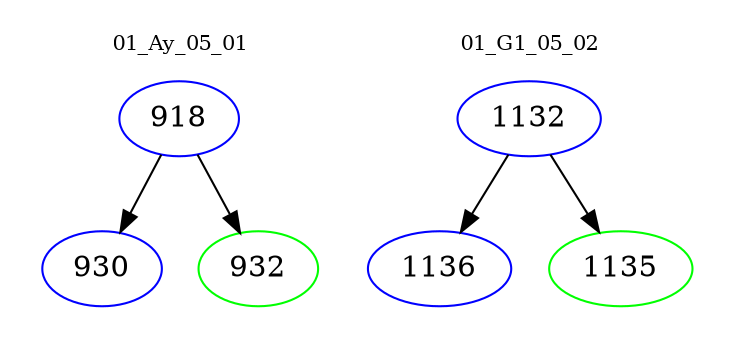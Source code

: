 digraph{
subgraph cluster_0 {
color = white
label = "01_Ay_05_01";
fontsize=10;
T0_918 [label="918", color="blue"]
T0_918 -> T0_930 [color="black"]
T0_930 [label="930", color="blue"]
T0_918 -> T0_932 [color="black"]
T0_932 [label="932", color="green"]
}
subgraph cluster_1 {
color = white
label = "01_G1_05_02";
fontsize=10;
T1_1132 [label="1132", color="blue"]
T1_1132 -> T1_1136 [color="black"]
T1_1136 [label="1136", color="blue"]
T1_1132 -> T1_1135 [color="black"]
T1_1135 [label="1135", color="green"]
}
}
